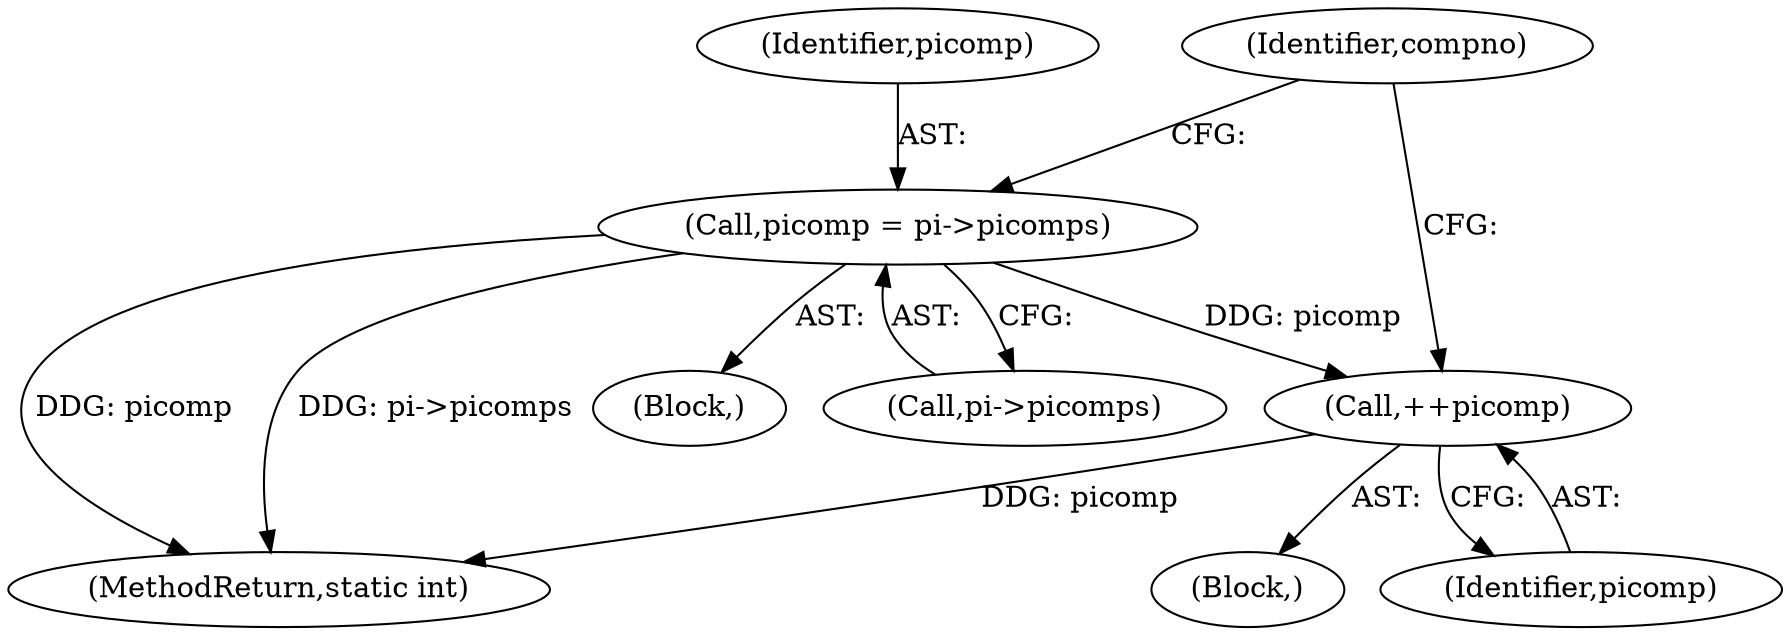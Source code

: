 digraph "0_jasper_f25486c3d4aa472fec79150f2c41ed4333395d3d@pointer" {
"1000147" [label="(Call,picomp = pi->picomps)"];
"1000160" [label="(Call,++picomp)"];
"1000161" [label="(Identifier,picomp)"];
"1000143" [label="(Block,)"];
"1000149" [label="(Call,pi->picomps)"];
"1000147" [label="(Call,picomp = pi->picomps)"];
"1000153" [label="(Identifier,compno)"];
"1000712" [label="(MethodReturn,static int)"];
"1000160" [label="(Call,++picomp)"];
"1000157" [label="(Block,)"];
"1000148" [label="(Identifier,picomp)"];
"1000147" -> "1000143"  [label="AST: "];
"1000147" -> "1000149"  [label="CFG: "];
"1000148" -> "1000147"  [label="AST: "];
"1000149" -> "1000147"  [label="AST: "];
"1000153" -> "1000147"  [label="CFG: "];
"1000147" -> "1000712"  [label="DDG: picomp"];
"1000147" -> "1000712"  [label="DDG: pi->picomps"];
"1000147" -> "1000160"  [label="DDG: picomp"];
"1000160" -> "1000157"  [label="AST: "];
"1000160" -> "1000161"  [label="CFG: "];
"1000161" -> "1000160"  [label="AST: "];
"1000153" -> "1000160"  [label="CFG: "];
"1000160" -> "1000712"  [label="DDG: picomp"];
}
